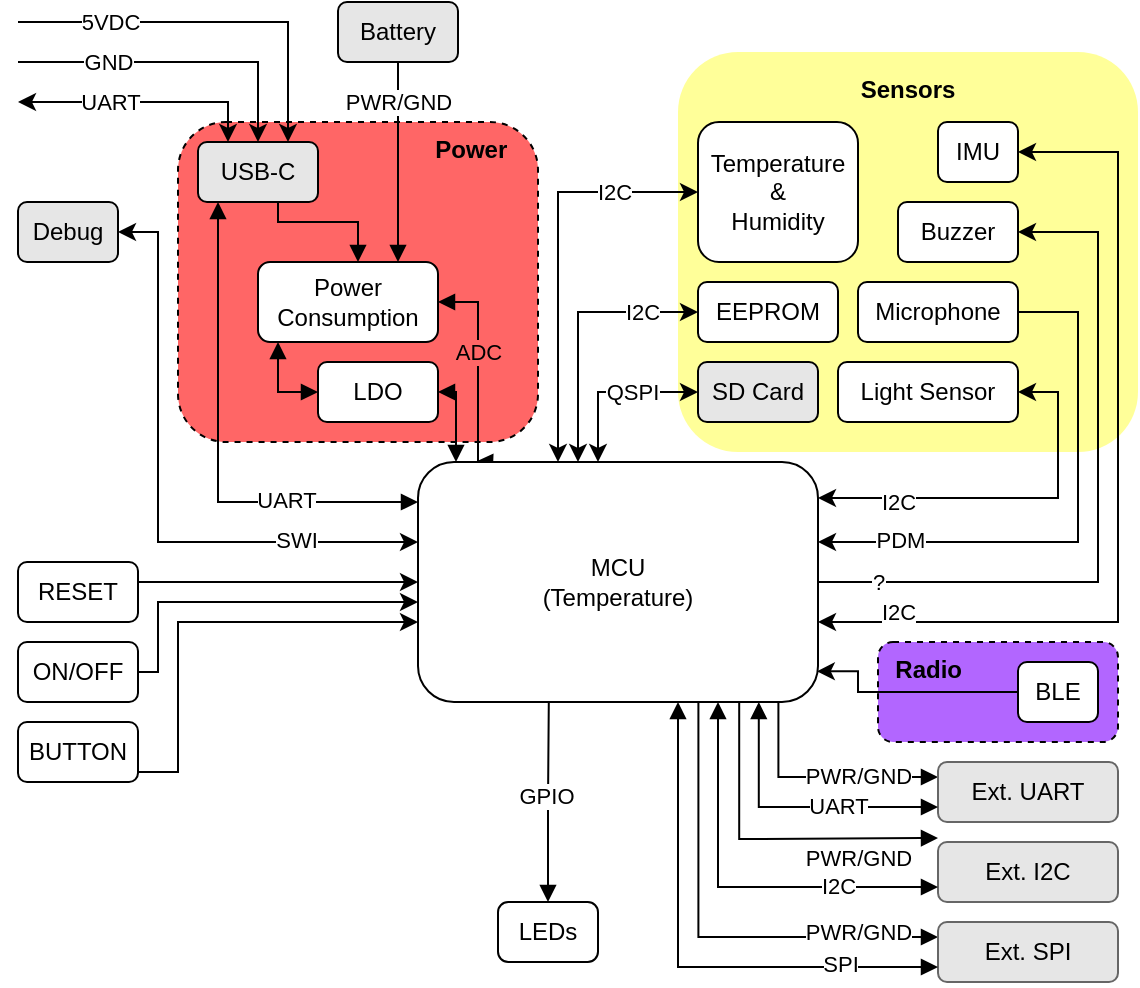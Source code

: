 <mxfile version="20.8.20" type="github">
  <diagram name="Page-1" id="c7S7PHu0UhxQzCW4UXiq">
    <mxGraphModel dx="1134" dy="699" grid="1" gridSize="10" guides="1" tooltips="1" connect="1" arrows="1" fold="1" page="1" pageScale="1" pageWidth="850" pageHeight="1100" math="0" shadow="0">
      <root>
        <mxCell id="0" />
        <mxCell id="1" parent="0" />
        <mxCell id="cQu8180WcxqcPug4ReKq-4" value="&amp;nbsp; Radio" style="rounded=1;whiteSpace=wrap;html=1;shadow=0;dashed=1;labelBackgroundColor=none;fontColor=none;fillColor=#B266FF;align=left;fontStyle=1;verticalAlign=top;" parent="1" vertex="1">
          <mxGeometry x="510" y="370" width="120" height="50" as="geometry" />
        </mxCell>
        <mxCell id="cQu8180WcxqcPug4ReKq-3" value="&lt;b&gt;Power&amp;nbsp; &amp;nbsp;&amp;nbsp;&lt;/b&gt;" style="rounded=1;whiteSpace=wrap;html=1;shadow=0;dashed=1;labelBackgroundColor=none;fontColor=none;fillColor=#FF6666;align=right;verticalAlign=top;" parent="1" vertex="1">
          <mxGeometry x="160" y="110" width="180" height="160" as="geometry" />
        </mxCell>
        <mxCell id="cQu8180WcxqcPug4ReKq-1" value="&lt;p style=&quot;line-height: 0%;&quot;&gt;Sensors&lt;/p&gt;" style="rounded=1;whiteSpace=wrap;html=1;dashed=1;fillColor=#FFFF99;align=center;horizontal=1;verticalAlign=top;labelBackgroundColor=none;strokeColor=none;shadow=0;fontStyle=1" parent="1" vertex="1">
          <mxGeometry x="410" y="75" width="230" height="200" as="geometry" />
        </mxCell>
        <mxCell id="G_PPI8zOTdHrNY6b9ppO-57" value="" style="edgeStyle=orthogonalEdgeStyle;rounded=0;orthogonalLoop=1;jettySize=auto;html=1;startArrow=none;startFill=0;endArrow=block;endFill=1;" parent="1" source="hdpYh6DBLOswqB0Ypegx-1" target="G_PPI8zOTdHrNY6b9ppO-2" edge="1">
          <mxGeometry relative="1" as="geometry">
            <Array as="points">
              <mxPoint x="210" y="160" />
              <mxPoint x="250" y="160" />
            </Array>
          </mxGeometry>
        </mxCell>
        <mxCell id="G_PPI8zOTdHrNY6b9ppO-59" value="" style="edgeStyle=orthogonalEdgeStyle;rounded=0;orthogonalLoop=1;jettySize=auto;html=1;startArrow=block;startFill=1;endArrow=block;endFill=1;" parent="1" source="hdpYh6DBLOswqB0Ypegx-1" target="G_PPI8zOTdHrNY6b9ppO-3" edge="1">
          <mxGeometry relative="1" as="geometry">
            <mxPoint x="270" y="299" as="targetPoint" />
            <Array as="points">
              <mxPoint x="180" y="300" />
            </Array>
          </mxGeometry>
        </mxCell>
        <mxCell id="G_PPI8zOTdHrNY6b9ppO-60" value="UART" style="edgeLabel;html=1;align=center;verticalAlign=middle;resizable=0;points=[];" parent="G_PPI8zOTdHrNY6b9ppO-59" vertex="1" connectable="0">
          <mxGeometry x="0.469" y="1" relative="1" as="geometry">
            <mxPoint as="offset" />
          </mxGeometry>
        </mxCell>
        <mxCell id="hdpYh6DBLOswqB0Ypegx-1" value="USB-C" style="rounded=1;whiteSpace=wrap;html=1;fillColor=#E6E6E6;" parent="1" vertex="1">
          <mxGeometry x="170" y="120" width="60" height="30" as="geometry" />
        </mxCell>
        <mxCell id="hdpYh6DBLOswqB0Ypegx-2" value="" style="endArrow=classic;html=1;rounded=0;startArrow=classic;startFill=1;entryX=0.25;entryY=0;entryDx=0;entryDy=0;" parent="1" target="hdpYh6DBLOswqB0Ypegx-1" edge="1">
          <mxGeometry width="50" height="50" relative="1" as="geometry">
            <mxPoint x="80" y="100" as="sourcePoint" />
            <mxPoint x="145" y="150" as="targetPoint" />
            <Array as="points">
              <mxPoint x="110" y="100" />
              <mxPoint x="185" y="100" />
            </Array>
          </mxGeometry>
        </mxCell>
        <mxCell id="hdpYh6DBLOswqB0Ypegx-3" value="UART" style="edgeLabel;html=1;align=center;verticalAlign=middle;resizable=0;points=[];" parent="hdpYh6DBLOswqB0Ypegx-2" vertex="1" connectable="0">
          <mxGeometry x="0.1" y="-1" relative="1" as="geometry">
            <mxPoint x="-23" y="-1" as="offset" />
          </mxGeometry>
        </mxCell>
        <mxCell id="hdpYh6DBLOswqB0Ypegx-4" value="" style="endArrow=classic;html=1;rounded=0;entryX=0.5;entryY=0;entryDx=0;entryDy=0;" parent="1" target="hdpYh6DBLOswqB0Ypegx-1" edge="1">
          <mxGeometry width="50" height="50" relative="1" as="geometry">
            <mxPoint x="80" y="80" as="sourcePoint" />
            <mxPoint x="160" y="150" as="targetPoint" />
            <Array as="points">
              <mxPoint x="200" y="80" />
            </Array>
          </mxGeometry>
        </mxCell>
        <mxCell id="hdpYh6DBLOswqB0Ypegx-5" value="GND" style="edgeLabel;html=1;align=center;verticalAlign=middle;resizable=0;points=[];" parent="hdpYh6DBLOswqB0Ypegx-4" vertex="1" connectable="0">
          <mxGeometry x="0.1" y="-1" relative="1" as="geometry">
            <mxPoint x="-43" y="-1" as="offset" />
          </mxGeometry>
        </mxCell>
        <mxCell id="hdpYh6DBLOswqB0Ypegx-6" value="" style="endArrow=classic;html=1;rounded=0;entryX=0.75;entryY=0;entryDx=0;entryDy=0;" parent="1" target="hdpYh6DBLOswqB0Ypegx-1" edge="1">
          <mxGeometry width="50" height="50" relative="1" as="geometry">
            <mxPoint x="80" y="60" as="sourcePoint" />
            <mxPoint x="175.0" y="150" as="targetPoint" />
            <Array as="points">
              <mxPoint x="215" y="60" />
            </Array>
          </mxGeometry>
        </mxCell>
        <mxCell id="G_PPI8zOTdHrNY6b9ppO-97" value="5VDC" style="edgeLabel;html=1;align=center;verticalAlign=middle;resizable=0;points=[];" parent="hdpYh6DBLOswqB0Ypegx-6" vertex="1" connectable="0">
          <mxGeometry x="0.1" y="-1" relative="1" as="geometry">
            <mxPoint x="-62" y="-1" as="offset" />
          </mxGeometry>
        </mxCell>
        <mxCell id="hdpYh6DBLOswqB0Ypegx-9" value="Light Sensor" style="rounded=1;whiteSpace=wrap;html=1;glass=0;shadow=0;" parent="1" vertex="1">
          <mxGeometry x="490" y="230" width="90" height="30" as="geometry" />
        </mxCell>
        <mxCell id="hdpYh6DBLOswqB0Ypegx-10" value="SD Card" style="rounded=1;whiteSpace=wrap;html=1;fillColor=#E6E6E6;" parent="1" vertex="1">
          <mxGeometry x="420" y="230" width="60" height="30" as="geometry" />
        </mxCell>
        <mxCell id="hdpYh6DBLOswqB0Ypegx-12" value="Temperature&lt;br&gt;&amp;amp;&lt;br&gt;Humidity" style="rounded=1;whiteSpace=wrap;html=1;" parent="1" vertex="1">
          <mxGeometry x="420" y="110" width="80" height="70" as="geometry" />
        </mxCell>
        <mxCell id="hdpYh6DBLOswqB0Ypegx-13" value="IMU" style="rounded=1;whiteSpace=wrap;html=1;" parent="1" vertex="1">
          <mxGeometry x="540" y="110" width="40" height="30" as="geometry" />
        </mxCell>
        <mxCell id="G_PPI8zOTdHrNY6b9ppO-58" value="PWR/GND" style="edgeStyle=orthogonalEdgeStyle;rounded=0;orthogonalLoop=1;jettySize=auto;html=1;startArrow=none;startFill=0;endArrow=block;endFill=1;" parent="1" source="hdpYh6DBLOswqB0Ypegx-14" edge="1">
          <mxGeometry x="-0.6" relative="1" as="geometry">
            <mxPoint x="270" y="180" as="targetPoint" />
            <Array as="points">
              <mxPoint x="270" y="130" />
              <mxPoint x="270" y="130" />
            </Array>
            <mxPoint as="offset" />
          </mxGeometry>
        </mxCell>
        <mxCell id="hdpYh6DBLOswqB0Ypegx-14" value="Battery" style="rounded=1;whiteSpace=wrap;html=1;fillColor=#E6E6E6;" parent="1" vertex="1">
          <mxGeometry x="240" y="50" width="60" height="30" as="geometry" />
        </mxCell>
        <mxCell id="G_PPI8zOTdHrNY6b9ppO-28" value="" style="edgeStyle=orthogonalEdgeStyle;rounded=0;orthogonalLoop=1;jettySize=auto;html=1;entryX=0.997;entryY=0.872;entryDx=0;entryDy=0;entryPerimeter=0;startArrow=none;startFill=1;exitX=0;exitY=0.5;exitDx=0;exitDy=0;" parent="1" source="hdpYh6DBLOswqB0Ypegx-15" target="G_PPI8zOTdHrNY6b9ppO-3" edge="1">
          <mxGeometry relative="1" as="geometry">
            <Array as="points">
              <mxPoint x="500" y="395" />
              <mxPoint x="500" y="385" />
            </Array>
          </mxGeometry>
        </mxCell>
        <mxCell id="hdpYh6DBLOswqB0Ypegx-15" value="BLE" style="rounded=1;whiteSpace=wrap;html=1;" parent="1" vertex="1">
          <mxGeometry x="580" y="380" width="40" height="30" as="geometry" />
        </mxCell>
        <mxCell id="hdpYh6DBLOswqB0Ypegx-17" value="Buzzer" style="rounded=1;whiteSpace=wrap;html=1;" parent="1" vertex="1">
          <mxGeometry x="520" y="150" width="60" height="30" as="geometry" />
        </mxCell>
        <mxCell id="hdpYh6DBLOswqB0Ypegx-18" value="EEPROM" style="rounded=1;whiteSpace=wrap;html=1;" parent="1" vertex="1">
          <mxGeometry x="420" y="190" width="70" height="30" as="geometry" />
        </mxCell>
        <mxCell id="G_PPI8zOTdHrNY6b9ppO-61" value="ADC" style="edgeStyle=orthogonalEdgeStyle;rounded=0;orthogonalLoop=1;jettySize=auto;html=1;startArrow=block;startFill=1;endArrow=block;endFill=1;exitX=1;exitY=0.5;exitDx=0;exitDy=0;entryX=0.145;entryY=-0.002;entryDx=0;entryDy=0;entryPerimeter=0;labelBackgroundColor=#FF6666;" parent="1" source="G_PPI8zOTdHrNY6b9ppO-2" target="G_PPI8zOTdHrNY6b9ppO-3" edge="1">
          <mxGeometry x="-0.103" relative="1" as="geometry">
            <mxPoint x="310" y="250" as="targetPoint" />
            <Array as="points">
              <mxPoint x="310" y="200" />
              <mxPoint x="310" y="280" />
            </Array>
            <mxPoint as="offset" />
          </mxGeometry>
        </mxCell>
        <mxCell id="G_PPI8zOTdHrNY6b9ppO-2" value="Power&lt;br&gt;Consumption" style="rounded=1;whiteSpace=wrap;html=1;" parent="1" vertex="1">
          <mxGeometry x="200" y="180" width="90" height="40" as="geometry" />
        </mxCell>
        <mxCell id="G_PPI8zOTdHrNY6b9ppO-3" value="MCU&lt;br&gt;(Temperature)" style="rounded=1;whiteSpace=wrap;html=1;" parent="1" vertex="1">
          <mxGeometry x="280" y="280" width="200" height="120" as="geometry" />
        </mxCell>
        <mxCell id="G_PPI8zOTdHrNY6b9ppO-29" value="" style="edgeStyle=orthogonalEdgeStyle;rounded=0;orthogonalLoop=1;jettySize=auto;html=1;startArrow=block;startFill=1;endArrow=none;endFill=0;entryX=0.127;entryY=0.999;entryDx=0;entryDy=0;entryPerimeter=0;" parent="1" source="G_PPI8zOTdHrNY6b9ppO-7" edge="1">
          <mxGeometry relative="1" as="geometry">
            <mxPoint x="345.4" y="399.88" as="targetPoint" />
            <Array as="points" />
          </mxGeometry>
        </mxCell>
        <mxCell id="G_PPI8zOTdHrNY6b9ppO-85" value="GPIO" style="edgeLabel;html=1;align=center;verticalAlign=middle;resizable=0;points=[];" parent="G_PPI8zOTdHrNY6b9ppO-29" vertex="1" connectable="0">
          <mxGeometry x="0.068" y="2" relative="1" as="geometry">
            <mxPoint as="offset" />
          </mxGeometry>
        </mxCell>
        <mxCell id="G_PPI8zOTdHrNY6b9ppO-7" value="LEDs" style="rounded=1;whiteSpace=wrap;html=1;arcSize=17;" parent="1" vertex="1">
          <mxGeometry x="320" y="500" width="50" height="30" as="geometry" />
        </mxCell>
        <mxCell id="G_PPI8zOTdHrNY6b9ppO-27" value="" style="edgeStyle=orthogonalEdgeStyle;rounded=0;orthogonalLoop=1;jettySize=auto;html=1;" parent="1" source="G_PPI8zOTdHrNY6b9ppO-13" edge="1">
          <mxGeometry relative="1" as="geometry">
            <mxPoint x="280" y="350" as="targetPoint" />
            <Array as="points">
              <mxPoint x="150" y="385" />
              <mxPoint x="150" y="350" />
            </Array>
          </mxGeometry>
        </mxCell>
        <mxCell id="G_PPI8zOTdHrNY6b9ppO-13" value="ON/OFF" style="rounded=1;whiteSpace=wrap;html=1;" parent="1" vertex="1">
          <mxGeometry x="80" y="370" width="60" height="30" as="geometry" />
        </mxCell>
        <mxCell id="G_PPI8zOTdHrNY6b9ppO-26" value="" style="edgeStyle=orthogonalEdgeStyle;rounded=0;orthogonalLoop=1;jettySize=auto;html=1;" parent="1" source="G_PPI8zOTdHrNY6b9ppO-14" target="G_PPI8zOTdHrNY6b9ppO-3" edge="1">
          <mxGeometry relative="1" as="geometry">
            <mxPoint x="280" y="336" as="targetPoint" />
            <Array as="points">
              <mxPoint x="150" y="340" />
              <mxPoint x="150" y="340" />
            </Array>
          </mxGeometry>
        </mxCell>
        <mxCell id="G_PPI8zOTdHrNY6b9ppO-14" value="RESET" style="rounded=1;whiteSpace=wrap;html=1;" parent="1" vertex="1">
          <mxGeometry x="80" y="330" width="60" height="30" as="geometry" />
        </mxCell>
        <mxCell id="G_PPI8zOTdHrNY6b9ppO-24" value="" style="edgeStyle=orthogonalEdgeStyle;rounded=0;orthogonalLoop=1;jettySize=auto;html=1;exitX=1;exitY=0.5;exitDx=0;exitDy=0;" parent="1" source="G_PPI8zOTdHrNY6b9ppO-15" edge="1">
          <mxGeometry relative="1" as="geometry">
            <mxPoint x="140" y="360" as="sourcePoint" />
            <mxPoint x="280" y="360" as="targetPoint" />
            <Array as="points">
              <mxPoint x="140" y="435" />
              <mxPoint x="160" y="435" />
              <mxPoint x="160" y="360" />
            </Array>
          </mxGeometry>
        </mxCell>
        <mxCell id="G_PPI8zOTdHrNY6b9ppO-15" value="BUTTON" style="rounded=1;whiteSpace=wrap;html=1;" parent="1" vertex="1">
          <mxGeometry x="80" y="410" width="60" height="30" as="geometry" />
        </mxCell>
        <mxCell id="G_PPI8zOTdHrNY6b9ppO-22" value="Microphone" style="rounded=1;whiteSpace=wrap;html=1;" parent="1" vertex="1">
          <mxGeometry x="500" y="190" width="80" height="30" as="geometry" />
        </mxCell>
        <mxCell id="G_PPI8zOTdHrNY6b9ppO-23" value="Debug" style="rounded=1;whiteSpace=wrap;html=1;glass=0;shadow=0;fillColor=#E6E6E6;" parent="1" vertex="1">
          <mxGeometry x="80" y="150" width="50" height="30" as="geometry" />
        </mxCell>
        <mxCell id="G_PPI8zOTdHrNY6b9ppO-37" value="" style="endArrow=classic;startArrow=classic;html=1;rounded=0;" parent="1" edge="1">
          <mxGeometry width="50" height="50" relative="1" as="geometry">
            <mxPoint x="130" y="165" as="sourcePoint" />
            <mxPoint x="280" y="320" as="targetPoint" />
            <Array as="points">
              <mxPoint x="140" y="165" />
              <mxPoint x="150" y="165" />
              <mxPoint x="150" y="280" />
              <mxPoint x="150" y="290" />
              <mxPoint x="150" y="320" />
              <mxPoint x="170" y="320" />
              <mxPoint x="200" y="320" />
              <mxPoint x="240" y="320" />
            </Array>
          </mxGeometry>
        </mxCell>
        <mxCell id="G_PPI8zOTdHrNY6b9ppO-63" value="SWI" style="edgeLabel;html=1;align=center;verticalAlign=middle;resizable=0;points=[];" parent="G_PPI8zOTdHrNY6b9ppO-37" vertex="1" connectable="0">
          <mxGeometry x="0.601" y="1" relative="1" as="geometry">
            <mxPoint as="offset" />
          </mxGeometry>
        </mxCell>
        <mxCell id="G_PPI8zOTdHrNY6b9ppO-41" value="" style="endArrow=classic;startArrow=classic;html=1;rounded=0;entryX=1;entryY=0.5;entryDx=0;entryDy=0;" parent="1" target="hdpYh6DBLOswqB0Ypegx-9" edge="1">
          <mxGeometry width="50" height="50" relative="1" as="geometry">
            <mxPoint x="480" y="298" as="sourcePoint" />
            <mxPoint x="230" y="240" as="targetPoint" />
            <Array as="points">
              <mxPoint x="600" y="298" />
              <mxPoint x="600" y="270" />
              <mxPoint x="600" y="245" />
            </Array>
          </mxGeometry>
        </mxCell>
        <mxCell id="G_PPI8zOTdHrNY6b9ppO-49" value="I2C" style="edgeLabel;html=1;align=center;verticalAlign=middle;resizable=0;points=[];" parent="G_PPI8zOTdHrNY6b9ppO-41" vertex="1" connectable="0">
          <mxGeometry x="-0.399" y="-2" relative="1" as="geometry">
            <mxPoint x="-18" as="offset" />
          </mxGeometry>
        </mxCell>
        <mxCell id="G_PPI8zOTdHrNY6b9ppO-43" value="" style="endArrow=classic;startArrow=classic;html=1;rounded=0;entryX=1;entryY=0.5;entryDx=0;entryDy=0;" parent="1" target="hdpYh6DBLOswqB0Ypegx-13" edge="1">
          <mxGeometry width="50" height="50" relative="1" as="geometry">
            <mxPoint x="480" y="360" as="sourcePoint" />
            <mxPoint x="390" y="230" as="targetPoint" />
            <Array as="points">
              <mxPoint x="550" y="360" />
              <mxPoint x="630" y="360" />
              <mxPoint x="630" y="220" />
              <mxPoint x="630" y="125" />
            </Array>
          </mxGeometry>
        </mxCell>
        <mxCell id="G_PPI8zOTdHrNY6b9ppO-50" value="I2C" style="edgeLabel;html=1;align=center;verticalAlign=middle;resizable=0;points=[];" parent="G_PPI8zOTdHrNY6b9ppO-43" vertex="1" connectable="0">
          <mxGeometry x="-0.529" y="2" relative="1" as="geometry">
            <mxPoint x="-63" y="-3" as="offset" />
          </mxGeometry>
        </mxCell>
        <mxCell id="G_PPI8zOTdHrNY6b9ppO-45" value="" style="endArrow=classic;startArrow=none;html=1;rounded=0;entryX=1;entryY=0.5;entryDx=0;entryDy=0;exitX=1;exitY=0.5;exitDx=0;exitDy=0;startFill=0;" parent="1" source="G_PPI8zOTdHrNY6b9ppO-3" target="hdpYh6DBLOswqB0Ypegx-17" edge="1">
          <mxGeometry width="50" height="50" relative="1" as="geometry">
            <mxPoint x="340" y="280" as="sourcePoint" />
            <mxPoint x="390" y="230" as="targetPoint" />
            <Array as="points">
              <mxPoint x="620" y="340" />
              <mxPoint x="620" y="165" />
            </Array>
          </mxGeometry>
        </mxCell>
        <mxCell id="G_PPI8zOTdHrNY6b9ppO-51" value="?" style="edgeLabel;html=1;align=center;verticalAlign=middle;resizable=0;points=[];" parent="G_PPI8zOTdHrNY6b9ppO-45" vertex="1" connectable="0">
          <mxGeometry x="-0.644" relative="1" as="geometry">
            <mxPoint x="-33" as="offset" />
          </mxGeometry>
        </mxCell>
        <mxCell id="G_PPI8zOTdHrNY6b9ppO-47" value="" style="endArrow=none;startArrow=classic;html=1;rounded=0;entryX=1;entryY=0.5;entryDx=0;entryDy=0;endFill=0;" parent="1" target="G_PPI8zOTdHrNY6b9ppO-22" edge="1">
          <mxGeometry width="50" height="50" relative="1" as="geometry">
            <mxPoint x="480" y="320" as="sourcePoint" />
            <mxPoint x="390" y="230" as="targetPoint" />
            <Array as="points">
              <mxPoint x="540" y="320" />
              <mxPoint x="610" y="320" />
              <mxPoint x="610" y="205" />
            </Array>
          </mxGeometry>
        </mxCell>
        <mxCell id="G_PPI8zOTdHrNY6b9ppO-52" value="PDM" style="edgeLabel;html=1;align=center;verticalAlign=middle;resizable=0;points=[];" parent="G_PPI8zOTdHrNY6b9ppO-47" vertex="1" connectable="0">
          <mxGeometry x="-0.707" y="1" relative="1" as="geometry">
            <mxPoint as="offset" />
          </mxGeometry>
        </mxCell>
        <mxCell id="G_PPI8zOTdHrNY6b9ppO-53" value="" style="endArrow=classic;startArrow=classic;html=1;rounded=0;entryX=0;entryY=0.5;entryDx=0;entryDy=0;" parent="1" target="hdpYh6DBLOswqB0Ypegx-10" edge="1">
          <mxGeometry width="50" height="50" relative="1" as="geometry">
            <mxPoint x="370" y="280" as="sourcePoint" />
            <mxPoint x="390" y="230" as="targetPoint" />
            <Array as="points">
              <mxPoint x="370" y="270" />
              <mxPoint x="370" y="245" />
            </Array>
          </mxGeometry>
        </mxCell>
        <mxCell id="G_PPI8zOTdHrNY6b9ppO-54" value="QSPI" style="edgeLabel;html=1;align=center;verticalAlign=middle;resizable=0;points=[];" parent="G_PPI8zOTdHrNY6b9ppO-53" vertex="1" connectable="0">
          <mxGeometry x="0.488" y="-1" relative="1" as="geometry">
            <mxPoint x="-11" y="-1" as="offset" />
          </mxGeometry>
        </mxCell>
        <mxCell id="G_PPI8zOTdHrNY6b9ppO-55" value="I2C" style="endArrow=classic;startArrow=classic;html=1;rounded=0;entryX=0;entryY=0.5;entryDx=0;entryDy=0;" parent="1" target="hdpYh6DBLOswqB0Ypegx-18" edge="1">
          <mxGeometry x="0.586" width="50" height="50" relative="1" as="geometry">
            <mxPoint x="360" y="280" as="sourcePoint" />
            <mxPoint x="390" y="230" as="targetPoint" />
            <Array as="points">
              <mxPoint x="360" y="250" />
              <mxPoint x="360" y="205" />
            </Array>
            <mxPoint as="offset" />
          </mxGeometry>
        </mxCell>
        <mxCell id="G_PPI8zOTdHrNY6b9ppO-70" value="" style="edgeStyle=orthogonalEdgeStyle;rounded=0;orthogonalLoop=1;jettySize=auto;html=1;startArrow=block;startFill=1;endArrow=none;endFill=0;exitX=0;exitY=0.25;exitDx=0;exitDy=0;entryX=0.901;entryY=0.997;entryDx=0;entryDy=0;entryPerimeter=0;" parent="1" source="G_PPI8zOTdHrNY6b9ppO-65" target="G_PPI8zOTdHrNY6b9ppO-3" edge="1">
          <mxGeometry relative="1" as="geometry">
            <mxPoint x="460" y="402" as="targetPoint" />
          </mxGeometry>
        </mxCell>
        <mxCell id="G_PPI8zOTdHrNY6b9ppO-72" value="PWR/GND" style="edgeLabel;html=1;align=center;verticalAlign=middle;resizable=0;points=[];" parent="G_PPI8zOTdHrNY6b9ppO-70" vertex="1" connectable="0">
          <mxGeometry x="-0.112" y="-1" relative="1" as="geometry">
            <mxPoint x="12" as="offset" />
          </mxGeometry>
        </mxCell>
        <mxCell id="G_PPI8zOTdHrNY6b9ppO-65" value="Ext. UART" style="rounded=1;whiteSpace=wrap;html=1;fillColor=#E6E6E6;gradientColor=none;strokeColor=#666666;" parent="1" vertex="1">
          <mxGeometry x="540" y="430" width="90" height="30" as="geometry" />
        </mxCell>
        <mxCell id="G_PPI8zOTdHrNY6b9ppO-71" value="" style="edgeStyle=orthogonalEdgeStyle;rounded=0;orthogonalLoop=1;jettySize=auto;html=1;startArrow=block;startFill=1;endArrow=block;endFill=1;exitX=0;exitY=0.75;exitDx=0;exitDy=0;entryX=0.852;entryY=1;entryDx=0;entryDy=0;entryPerimeter=0;" parent="1" source="G_PPI8zOTdHrNY6b9ppO-65" target="G_PPI8zOTdHrNY6b9ppO-3" edge="1">
          <mxGeometry relative="1" as="geometry">
            <mxPoint x="540" y="440" as="sourcePoint" />
            <mxPoint x="450" y="400" as="targetPoint" />
          </mxGeometry>
        </mxCell>
        <mxCell id="G_PPI8zOTdHrNY6b9ppO-74" value="UART" style="edgeLabel;html=1;align=center;verticalAlign=middle;resizable=0;points=[];" parent="G_PPI8zOTdHrNY6b9ppO-71" vertex="1" connectable="0">
          <mxGeometry x="-0.373" y="-1" relative="1" as="geometry">
            <mxPoint x="-6" as="offset" />
          </mxGeometry>
        </mxCell>
        <mxCell id="G_PPI8zOTdHrNY6b9ppO-75" value="" style="edgeStyle=orthogonalEdgeStyle;rounded=0;orthogonalLoop=1;jettySize=auto;html=1;startArrow=block;startFill=1;endArrow=none;endFill=0;entryX=0.803;entryY=1.001;entryDx=0;entryDy=0;entryPerimeter=0;" parent="1" target="G_PPI8zOTdHrNY6b9ppO-3" edge="1">
          <mxGeometry relative="1" as="geometry">
            <mxPoint x="440" y="402" as="targetPoint" />
            <mxPoint x="540" y="468" as="sourcePoint" />
          </mxGeometry>
        </mxCell>
        <mxCell id="G_PPI8zOTdHrNY6b9ppO-76" value="PWR/GND" style="edgeLabel;html=1;align=center;verticalAlign=middle;resizable=0;points=[];" parent="G_PPI8zOTdHrNY6b9ppO-75" vertex="1" connectable="0">
          <mxGeometry x="-0.112" y="-1" relative="1" as="geometry">
            <mxPoint x="34" y="10" as="offset" />
          </mxGeometry>
        </mxCell>
        <mxCell id="G_PPI8zOTdHrNY6b9ppO-77" value="Ext. I2C" style="rounded=1;whiteSpace=wrap;html=1;fillColor=#E6E6E6;gradientColor=none;strokeColor=#666666;" parent="1" vertex="1">
          <mxGeometry x="540" y="470" width="90" height="30" as="geometry" />
        </mxCell>
        <mxCell id="G_PPI8zOTdHrNY6b9ppO-78" value="" style="edgeStyle=orthogonalEdgeStyle;rounded=0;orthogonalLoop=1;jettySize=auto;html=1;startArrow=block;startFill=1;endArrow=block;endFill=1;entryX=0.75;entryY=1;entryDx=0;entryDy=0;exitX=0;exitY=0.75;exitDx=0;exitDy=0;" parent="1" source="G_PPI8zOTdHrNY6b9ppO-77" target="G_PPI8zOTdHrNY6b9ppO-3" edge="1">
          <mxGeometry relative="1" as="geometry">
            <mxPoint x="540" y="480" as="sourcePoint" />
            <mxPoint x="361" y="442" as="targetPoint" />
          </mxGeometry>
        </mxCell>
        <mxCell id="G_PPI8zOTdHrNY6b9ppO-79" value="I2C" style="edgeLabel;html=1;align=center;verticalAlign=middle;resizable=0;points=[];" parent="G_PPI8zOTdHrNY6b9ppO-78" vertex="1" connectable="0">
          <mxGeometry x="-0.373" y="-1" relative="1" as="geometry">
            <mxPoint x="13" as="offset" />
          </mxGeometry>
        </mxCell>
        <mxCell id="G_PPI8zOTdHrNY6b9ppO-80" value="" style="edgeStyle=orthogonalEdgeStyle;rounded=0;orthogonalLoop=1;jettySize=auto;html=1;startArrow=block;startFill=1;endArrow=none;endFill=0;exitX=0;exitY=0.25;exitDx=0;exitDy=0;entryX=0.701;entryY=1.002;entryDx=0;entryDy=0;entryPerimeter=0;" parent="1" source="G_PPI8zOTdHrNY6b9ppO-82" target="G_PPI8zOTdHrNY6b9ppO-3" edge="1">
          <mxGeometry relative="1" as="geometry">
            <mxPoint x="380" y="480" as="targetPoint" />
          </mxGeometry>
        </mxCell>
        <mxCell id="G_PPI8zOTdHrNY6b9ppO-81" value="PWR/GND" style="edgeLabel;html=1;align=center;verticalAlign=middle;resizable=0;points=[];" parent="G_PPI8zOTdHrNY6b9ppO-80" vertex="1" connectable="0">
          <mxGeometry x="-0.112" y="-1" relative="1" as="geometry">
            <mxPoint x="65" y="-2" as="offset" />
          </mxGeometry>
        </mxCell>
        <mxCell id="G_PPI8zOTdHrNY6b9ppO-82" value="Ext. SPI" style="rounded=1;whiteSpace=wrap;html=1;fillColor=#E6E6E6;gradientColor=none;strokeColor=#666666;" parent="1" vertex="1">
          <mxGeometry x="540" y="510" width="90" height="30" as="geometry" />
        </mxCell>
        <mxCell id="G_PPI8zOTdHrNY6b9ppO-83" value="" style="edgeStyle=orthogonalEdgeStyle;rounded=0;orthogonalLoop=1;jettySize=auto;html=1;startArrow=block;startFill=1;endArrow=block;endFill=1;entryX=0.65;entryY=1;entryDx=0;entryDy=0;entryPerimeter=0;exitX=0;exitY=0.75;exitDx=0;exitDy=0;" parent="1" source="G_PPI8zOTdHrNY6b9ppO-82" target="G_PPI8zOTdHrNY6b9ppO-3" edge="1">
          <mxGeometry relative="1" as="geometry">
            <mxPoint x="540" y="520" as="sourcePoint" />
            <mxPoint x="361" y="482" as="targetPoint" />
          </mxGeometry>
        </mxCell>
        <mxCell id="G_PPI8zOTdHrNY6b9ppO-84" value="SPI" style="edgeLabel;html=1;align=center;verticalAlign=middle;resizable=0;points=[];" parent="G_PPI8zOTdHrNY6b9ppO-83" vertex="1" connectable="0">
          <mxGeometry x="-0.373" y="-1" relative="1" as="geometry">
            <mxPoint x="33" y="-1" as="offset" />
          </mxGeometry>
        </mxCell>
        <mxCell id="G_PPI8zOTdHrNY6b9ppO-87" value="" style="edgeStyle=orthogonalEdgeStyle;rounded=0;orthogonalLoop=1;jettySize=auto;html=1;startArrow=block;startFill=1;endArrow=block;endFill=1;" parent="1" source="G_PPI8zOTdHrNY6b9ppO-86" edge="1">
          <mxGeometry relative="1" as="geometry">
            <mxPoint x="210" y="220" as="targetPoint" />
            <Array as="points">
              <mxPoint x="210" y="245" />
            </Array>
          </mxGeometry>
        </mxCell>
        <mxCell id="G_PPI8zOTdHrNY6b9ppO-88" value="" style="edgeStyle=orthogonalEdgeStyle;rounded=0;orthogonalLoop=1;jettySize=auto;html=1;startArrow=block;startFill=1;endArrow=block;endFill=1;" parent="1" source="G_PPI8zOTdHrNY6b9ppO-86" target="G_PPI8zOTdHrNY6b9ppO-3" edge="1">
          <mxGeometry relative="1" as="geometry">
            <mxPoint x="300" y="280" as="targetPoint" />
            <Array as="points">
              <mxPoint x="299" y="245" />
            </Array>
          </mxGeometry>
        </mxCell>
        <mxCell id="G_PPI8zOTdHrNY6b9ppO-86" value="LDO" style="rounded=1;whiteSpace=wrap;html=1;" parent="1" vertex="1">
          <mxGeometry x="230" y="230" width="60" height="30" as="geometry" />
        </mxCell>
        <mxCell id="G_PPI8zOTdHrNY6b9ppO-100" value="" style="endArrow=classic;startArrow=classic;html=1;rounded=0;entryX=0;entryY=0.5;entryDx=0;entryDy=0;" parent="1" target="hdpYh6DBLOswqB0Ypegx-12" edge="1">
          <mxGeometry width="50" height="50" relative="1" as="geometry">
            <mxPoint x="350" y="280" as="sourcePoint" />
            <mxPoint x="370" y="260" as="targetPoint" />
            <Array as="points">
              <mxPoint x="350" y="145" />
            </Array>
          </mxGeometry>
        </mxCell>
        <mxCell id="G_PPI8zOTdHrNY6b9ppO-101" value="I2C&lt;br&gt;" style="edgeLabel;html=1;align=center;verticalAlign=middle;resizable=0;points=[];" parent="G_PPI8zOTdHrNY6b9ppO-100" vertex="1" connectable="0">
          <mxGeometry x="0.501" relative="1" as="geometry">
            <mxPoint x="9" as="offset" />
          </mxGeometry>
        </mxCell>
      </root>
    </mxGraphModel>
  </diagram>
</mxfile>
